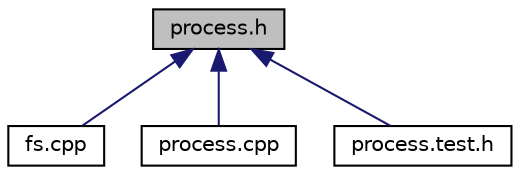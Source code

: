 digraph G
{
  edge [fontname="Helvetica",fontsize="10",labelfontname="Helvetica",labelfontsize="10"];
  node [fontname="Helvetica",fontsize="10",shape=record];
  Node1 [label="process.h",height=0.2,width=0.4,color="black", fillcolor="grey75", style="filled" fontcolor="black"];
  Node1 -> Node2 [dir="back",color="midnightblue",fontsize="10",style="solid",fontname="Helvetica"];
  Node2 [label="fs.cpp",height=0.2,width=0.4,color="black", fillcolor="white", style="filled",URL="$fs_8cpp.html"];
  Node1 -> Node3 [dir="back",color="midnightblue",fontsize="10",style="solid",fontname="Helvetica"];
  Node3 [label="process.cpp",height=0.2,width=0.4,color="black", fillcolor="white", style="filled",URL="$process_8cpp.html"];
  Node1 -> Node4 [dir="back",color="midnightblue",fontsize="10",style="solid",fontname="Helvetica"];
  Node4 [label="process.test.h",height=0.2,width=0.4,color="black", fillcolor="white", style="filled",URL="$process_8test_8h.html"];
}
